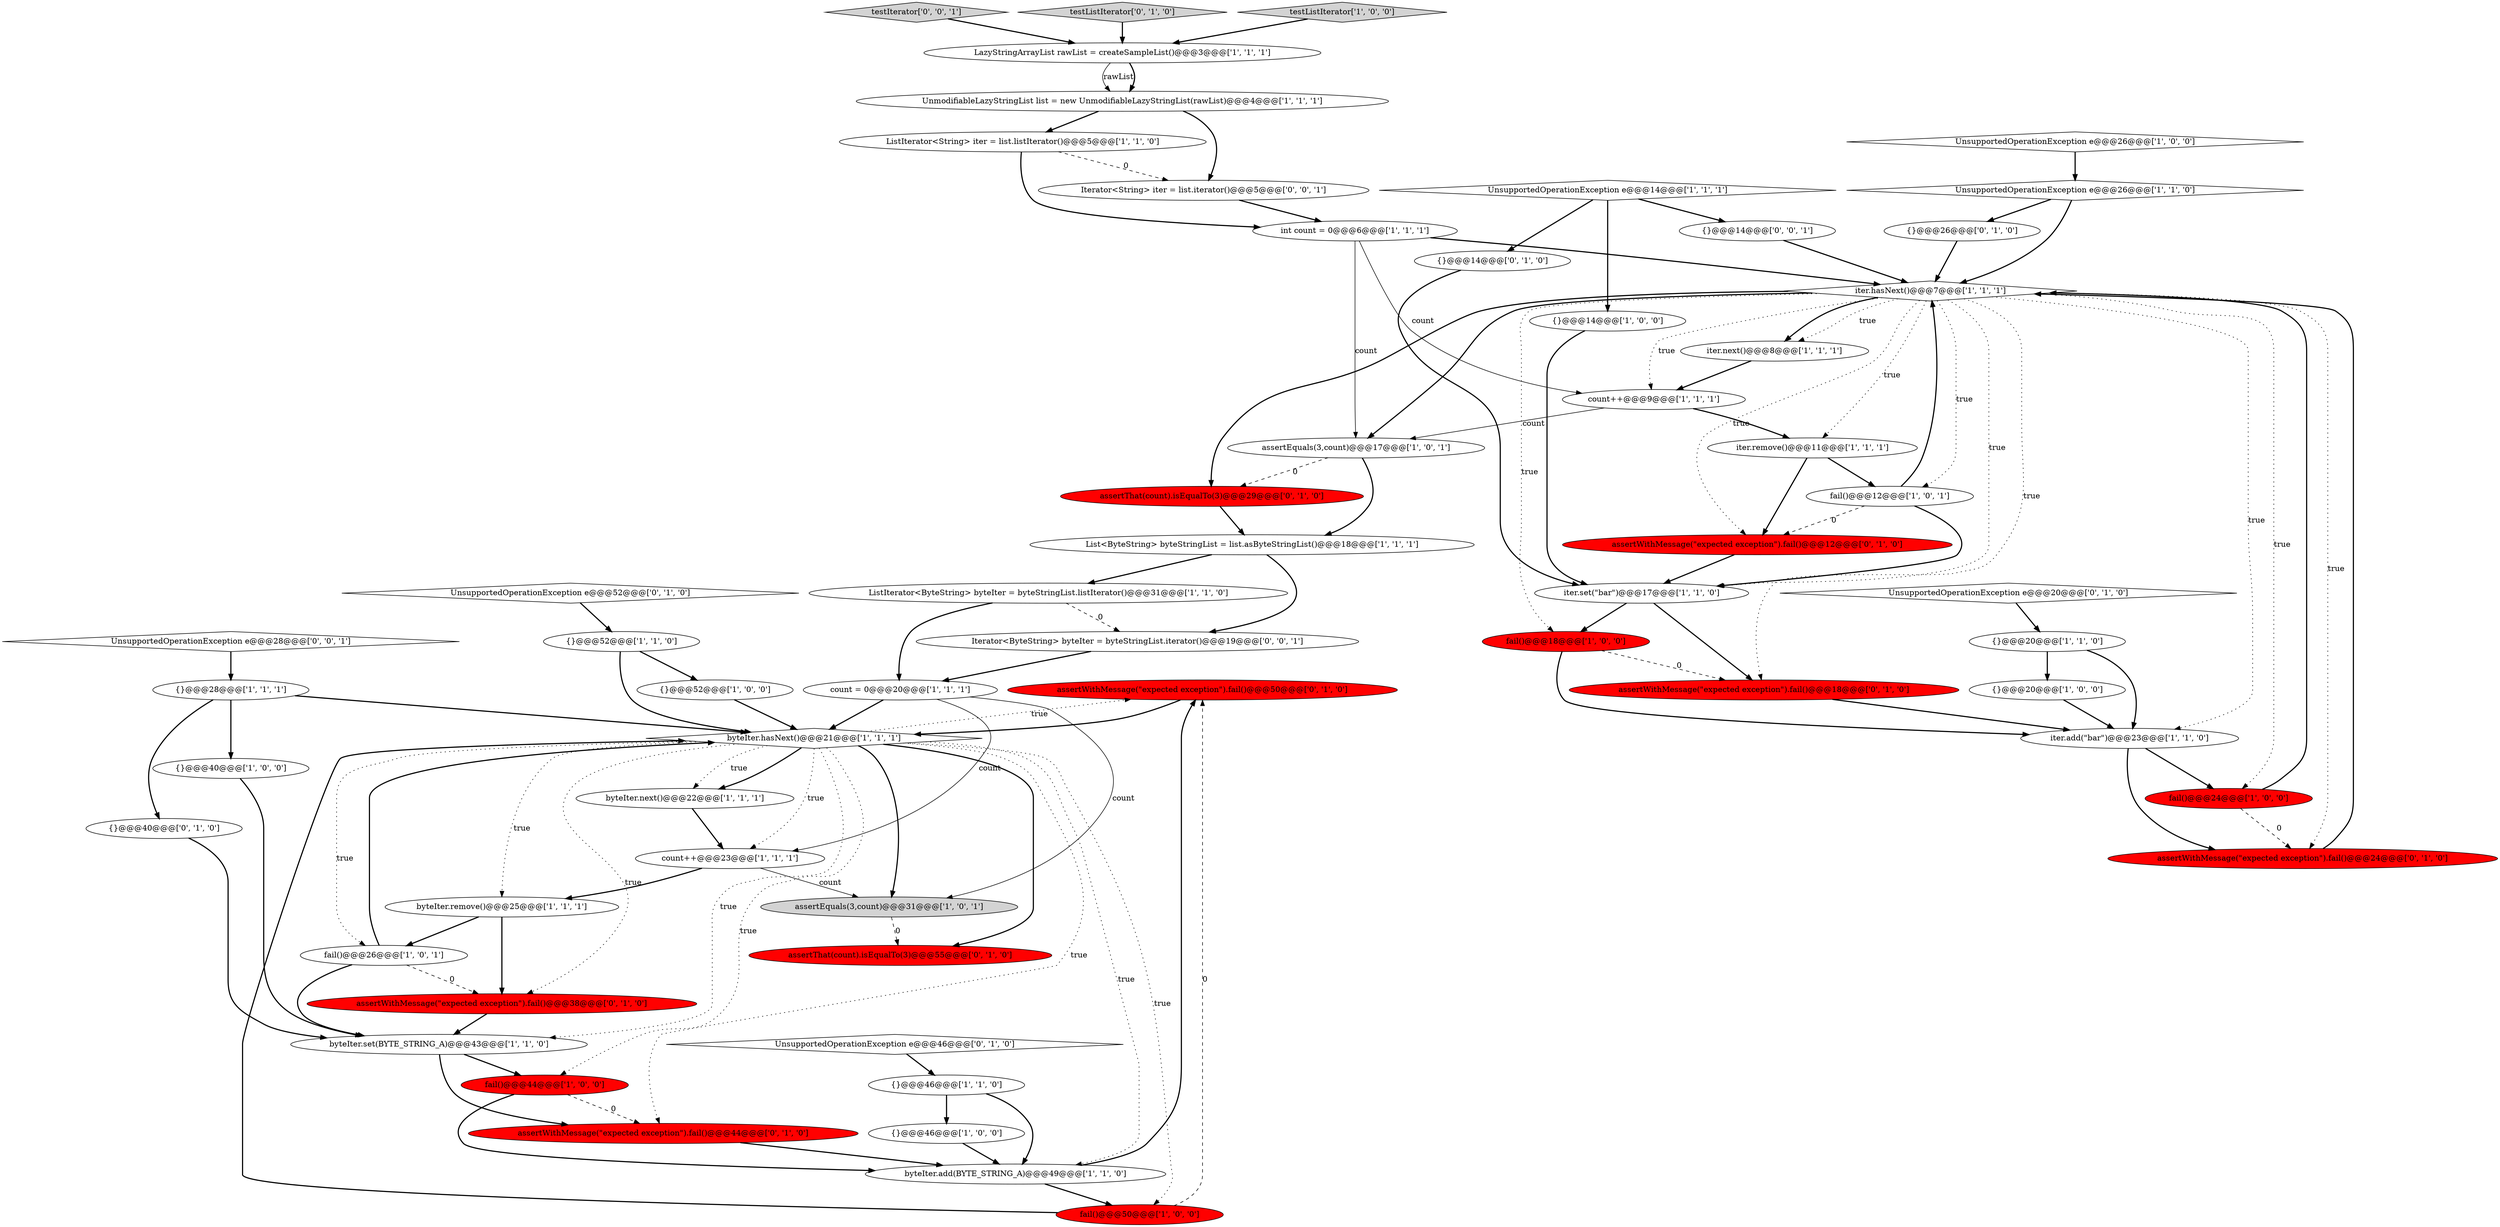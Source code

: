 digraph {
43 [style = filled, label = "assertWithMessage(\"expected exception\").fail()@@@50@@@['0', '1', '0']", fillcolor = red, shape = ellipse image = "AAA1AAABBB2BBB"];
15 [style = filled, label = "{}@@@40@@@['1', '0', '0']", fillcolor = white, shape = ellipse image = "AAA0AAABBB1BBB"];
14 [style = filled, label = "fail()@@@18@@@['1', '0', '0']", fillcolor = red, shape = ellipse image = "AAA1AAABBB1BBB"];
18 [style = filled, label = "iter.remove()@@@11@@@['1', '1', '1']", fillcolor = white, shape = ellipse image = "AAA0AAABBB1BBB"];
39 [style = filled, label = "int count = 0@@@6@@@['1', '1', '1']", fillcolor = white, shape = ellipse image = "AAA0AAABBB1BBB"];
20 [style = filled, label = "fail()@@@50@@@['1', '0', '0']", fillcolor = red, shape = ellipse image = "AAA1AAABBB1BBB"];
28 [style = filled, label = "{}@@@20@@@['1', '1', '0']", fillcolor = white, shape = ellipse image = "AAA0AAABBB1BBB"];
41 [style = filled, label = "assertWithMessage(\"expected exception\").fail()@@@12@@@['0', '1', '0']", fillcolor = red, shape = ellipse image = "AAA1AAABBB2BBB"];
42 [style = filled, label = "{}@@@14@@@['0', '1', '0']", fillcolor = white, shape = ellipse image = "AAA0AAABBB2BBB"];
58 [style = filled, label = "Iterator<ByteString> byteIter = byteStringList.iterator()@@@19@@@['0', '0', '1']", fillcolor = white, shape = ellipse image = "AAA0AAABBB3BBB"];
57 [style = filled, label = "testIterator['0', '0', '1']", fillcolor = lightgray, shape = diamond image = "AAA0AAABBB3BBB"];
29 [style = filled, label = "{}@@@46@@@['1', '1', '0']", fillcolor = white, shape = ellipse image = "AAA0AAABBB1BBB"];
35 [style = filled, label = "byteIter.hasNext()@@@21@@@['1', '1', '1']", fillcolor = white, shape = diamond image = "AAA0AAABBB1BBB"];
8 [style = filled, label = "UnsupportedOperationException e@@@26@@@['1', '1', '0']", fillcolor = white, shape = diamond image = "AAA0AAABBB1BBB"];
54 [style = filled, label = "testListIterator['0', '1', '0']", fillcolor = lightgray, shape = diamond image = "AAA0AAABBB2BBB"];
17 [style = filled, label = "ListIterator<String> iter = list.listIterator()@@@5@@@['1', '1', '0']", fillcolor = white, shape = ellipse image = "AAA0AAABBB1BBB"];
5 [style = filled, label = "UnsupportedOperationException e@@@26@@@['1', '0', '0']", fillcolor = white, shape = diamond image = "AAA0AAABBB1BBB"];
51 [style = filled, label = "assertWithMessage(\"expected exception\").fail()@@@24@@@['0', '1', '0']", fillcolor = red, shape = ellipse image = "AAA1AAABBB2BBB"];
2 [style = filled, label = "iter.set(\"bar\")@@@17@@@['1', '1', '0']", fillcolor = white, shape = ellipse image = "AAA0AAABBB1BBB"];
3 [style = filled, label = "byteIter.remove()@@@25@@@['1', '1', '1']", fillcolor = white, shape = ellipse image = "AAA0AAABBB1BBB"];
49 [style = filled, label = "assertThat(count).isEqualTo(3)@@@29@@@['0', '1', '0']", fillcolor = red, shape = ellipse image = "AAA1AAABBB2BBB"];
13 [style = filled, label = "{}@@@52@@@['1', '1', '0']", fillcolor = white, shape = ellipse image = "AAA0AAABBB1BBB"];
37 [style = filled, label = "iter.next()@@@8@@@['1', '1', '1']", fillcolor = white, shape = ellipse image = "AAA0AAABBB1BBB"];
16 [style = filled, label = "iter.hasNext()@@@7@@@['1', '1', '1']", fillcolor = white, shape = diamond image = "AAA0AAABBB1BBB"];
21 [style = filled, label = "fail()@@@26@@@['1', '0', '1']", fillcolor = white, shape = ellipse image = "AAA0AAABBB1BBB"];
34 [style = filled, label = "List<ByteString> byteStringList = list.asByteStringList()@@@18@@@['1', '1', '1']", fillcolor = white, shape = ellipse image = "AAA0AAABBB1BBB"];
1 [style = filled, label = "testListIterator['1', '0', '0']", fillcolor = lightgray, shape = diamond image = "AAA0AAABBB1BBB"];
30 [style = filled, label = "assertEquals(3,count)@@@31@@@['1', '0', '1']", fillcolor = lightgray, shape = ellipse image = "AAA0AAABBB1BBB"];
45 [style = filled, label = "{}@@@26@@@['0', '1', '0']", fillcolor = white, shape = ellipse image = "AAA0AAABBB2BBB"];
53 [style = filled, label = "assertThat(count).isEqualTo(3)@@@55@@@['0', '1', '0']", fillcolor = red, shape = ellipse image = "AAA1AAABBB2BBB"];
0 [style = filled, label = "byteIter.add(BYTE_STRING_A)@@@49@@@['1', '1', '0']", fillcolor = white, shape = ellipse image = "AAA0AAABBB1BBB"];
44 [style = filled, label = "assertWithMessage(\"expected exception\").fail()@@@18@@@['0', '1', '0']", fillcolor = red, shape = ellipse image = "AAA1AAABBB2BBB"];
31 [style = filled, label = "ListIterator<ByteString> byteIter = byteStringList.listIterator()@@@31@@@['1', '1', '0']", fillcolor = white, shape = ellipse image = "AAA0AAABBB1BBB"];
12 [style = filled, label = "{}@@@14@@@['1', '0', '0']", fillcolor = white, shape = ellipse image = "AAA0AAABBB1BBB"];
24 [style = filled, label = "UnmodifiableLazyStringList list = new UnmodifiableLazyStringList(rawList)@@@4@@@['1', '1', '1']", fillcolor = white, shape = ellipse image = "AAA0AAABBB1BBB"];
33 [style = filled, label = "count++@@@9@@@['1', '1', '1']", fillcolor = white, shape = ellipse image = "AAA0AAABBB1BBB"];
36 [style = filled, label = "iter.add(\"bar\")@@@23@@@['1', '1', '0']", fillcolor = white, shape = ellipse image = "AAA0AAABBB1BBB"];
6 [style = filled, label = "count = 0@@@20@@@['1', '1', '1']", fillcolor = white, shape = ellipse image = "AAA0AAABBB1BBB"];
11 [style = filled, label = "{}@@@52@@@['1', '0', '0']", fillcolor = white, shape = ellipse image = "AAA0AAABBB1BBB"];
32 [style = filled, label = "fail()@@@44@@@['1', '0', '0']", fillcolor = red, shape = ellipse image = "AAA1AAABBB1BBB"];
38 [style = filled, label = "UnsupportedOperationException e@@@14@@@['1', '1', '1']", fillcolor = white, shape = diamond image = "AAA0AAABBB1BBB"];
40 [style = filled, label = "UnsupportedOperationException e@@@52@@@['0', '1', '0']", fillcolor = white, shape = diamond image = "AAA0AAABBB2BBB"];
46 [style = filled, label = "{}@@@40@@@['0', '1', '0']", fillcolor = white, shape = ellipse image = "AAA0AAABBB2BBB"];
56 [style = filled, label = "UnsupportedOperationException e@@@28@@@['0', '0', '1']", fillcolor = white, shape = diamond image = "AAA0AAABBB3BBB"];
59 [style = filled, label = "Iterator<String> iter = list.iterator()@@@5@@@['0', '0', '1']", fillcolor = white, shape = ellipse image = "AAA0AAABBB3BBB"];
55 [style = filled, label = "{}@@@14@@@['0', '0', '1']", fillcolor = white, shape = ellipse image = "AAA0AAABBB3BBB"];
25 [style = filled, label = "{}@@@20@@@['1', '0', '0']", fillcolor = white, shape = ellipse image = "AAA0AAABBB1BBB"];
52 [style = filled, label = "assertWithMessage(\"expected exception\").fail()@@@38@@@['0', '1', '0']", fillcolor = red, shape = ellipse image = "AAA1AAABBB2BBB"];
4 [style = filled, label = "fail()@@@24@@@['1', '0', '0']", fillcolor = red, shape = ellipse image = "AAA1AAABBB1BBB"];
27 [style = filled, label = "assertEquals(3,count)@@@17@@@['1', '0', '1']", fillcolor = white, shape = ellipse image = "AAA0AAABBB1BBB"];
10 [style = filled, label = "{}@@@46@@@['1', '0', '0']", fillcolor = white, shape = ellipse image = "AAA0AAABBB1BBB"];
23 [style = filled, label = "{}@@@28@@@['1', '1', '1']", fillcolor = white, shape = ellipse image = "AAA0AAABBB1BBB"];
7 [style = filled, label = "LazyStringArrayList rawList = createSampleList()@@@3@@@['1', '1', '1']", fillcolor = white, shape = ellipse image = "AAA0AAABBB1BBB"];
22 [style = filled, label = "byteIter.set(BYTE_STRING_A)@@@43@@@['1', '1', '0']", fillcolor = white, shape = ellipse image = "AAA0AAABBB1BBB"];
47 [style = filled, label = "UnsupportedOperationException e@@@46@@@['0', '1', '0']", fillcolor = white, shape = diamond image = "AAA0AAABBB2BBB"];
9 [style = filled, label = "fail()@@@12@@@['1', '0', '1']", fillcolor = white, shape = ellipse image = "AAA0AAABBB1BBB"];
48 [style = filled, label = "UnsupportedOperationException e@@@20@@@['0', '1', '0']", fillcolor = white, shape = diamond image = "AAA0AAABBB2BBB"];
26 [style = filled, label = "count++@@@23@@@['1', '1', '1']", fillcolor = white, shape = ellipse image = "AAA0AAABBB1BBB"];
50 [style = filled, label = "assertWithMessage(\"expected exception\").fail()@@@44@@@['0', '1', '0']", fillcolor = red, shape = ellipse image = "AAA1AAABBB2BBB"];
19 [style = filled, label = "byteIter.next()@@@22@@@['1', '1', '1']", fillcolor = white, shape = ellipse image = "AAA0AAABBB1BBB"];
35->20 [style = dotted, label="true"];
8->16 [style = bold, label=""];
16->37 [style = bold, label=""];
16->9 [style = dotted, label="true"];
4->51 [style = dashed, label="0"];
17->59 [style = dashed, label="0"];
6->35 [style = bold, label=""];
21->52 [style = dashed, label="0"];
32->0 [style = bold, label=""];
29->0 [style = bold, label=""];
38->12 [style = bold, label=""];
35->26 [style = dotted, label="true"];
35->19 [style = dotted, label="true"];
38->42 [style = bold, label=""];
40->13 [style = bold, label=""];
9->16 [style = bold, label=""];
34->58 [style = bold, label=""];
39->33 [style = solid, label="count"];
12->2 [style = bold, label=""];
31->6 [style = bold, label=""];
33->18 [style = bold, label=""];
7->24 [style = solid, label="rawList"];
16->49 [style = bold, label=""];
43->35 [style = bold, label=""];
14->44 [style = dashed, label="0"];
2->44 [style = bold, label=""];
2->14 [style = bold, label=""];
24->17 [style = bold, label=""];
28->25 [style = bold, label=""];
9->41 [style = dashed, label="0"];
35->22 [style = dotted, label="true"];
21->35 [style = bold, label=""];
37->33 [style = bold, label=""];
16->41 [style = dotted, label="true"];
4->16 [style = bold, label=""];
38->55 [style = bold, label=""];
24->59 [style = bold, label=""];
31->58 [style = dashed, label="0"];
42->2 [style = bold, label=""];
28->36 [style = bold, label=""];
9->2 [style = bold, label=""];
25->36 [style = bold, label=""];
36->4 [style = bold, label=""];
22->50 [style = bold, label=""];
16->44 [style = dotted, label="true"];
34->31 [style = bold, label=""];
22->32 [style = bold, label=""];
35->21 [style = dotted, label="true"];
59->39 [style = bold, label=""];
51->16 [style = bold, label=""];
16->4 [style = dotted, label="true"];
41->2 [style = bold, label=""];
13->11 [style = bold, label=""];
16->33 [style = dotted, label="true"];
23->35 [style = bold, label=""];
6->30 [style = solid, label="count"];
7->24 [style = bold, label=""];
6->26 [style = solid, label="count"];
21->22 [style = bold, label=""];
19->26 [style = bold, label=""];
17->39 [style = bold, label=""];
10->0 [style = bold, label=""];
57->7 [style = bold, label=""];
16->14 [style = dotted, label="true"];
18->9 [style = bold, label=""];
56->23 [style = bold, label=""];
0->20 [style = bold, label=""];
18->41 [style = bold, label=""];
48->28 [style = bold, label=""];
14->36 [style = bold, label=""];
16->18 [style = dotted, label="true"];
36->51 [style = bold, label=""];
39->16 [style = bold, label=""];
54->7 [style = bold, label=""];
16->27 [style = bold, label=""];
26->3 [style = bold, label=""];
0->43 [style = bold, label=""];
23->15 [style = bold, label=""];
16->36 [style = dotted, label="true"];
45->16 [style = bold, label=""];
52->22 [style = bold, label=""];
16->51 [style = dotted, label="true"];
1->7 [style = bold, label=""];
15->22 [style = bold, label=""];
47->29 [style = bold, label=""];
27->34 [style = bold, label=""];
33->27 [style = solid, label="count"];
50->0 [style = bold, label=""];
8->45 [style = bold, label=""];
32->50 [style = dashed, label="0"];
29->10 [style = bold, label=""];
3->21 [style = bold, label=""];
35->0 [style = dotted, label="true"];
55->16 [style = bold, label=""];
35->43 [style = dotted, label="true"];
35->30 [style = bold, label=""];
20->43 [style = dashed, label="0"];
35->53 [style = bold, label=""];
46->22 [style = bold, label=""];
5->8 [style = bold, label=""];
16->37 [style = dotted, label="true"];
44->36 [style = bold, label=""];
16->2 [style = dotted, label="true"];
3->52 [style = bold, label=""];
27->49 [style = dashed, label="0"];
35->52 [style = dotted, label="true"];
35->3 [style = dotted, label="true"];
35->19 [style = bold, label=""];
23->46 [style = bold, label=""];
39->27 [style = solid, label="count"];
49->34 [style = bold, label=""];
30->53 [style = dashed, label="0"];
11->35 [style = bold, label=""];
26->30 [style = solid, label="count"];
58->6 [style = bold, label=""];
35->50 [style = dotted, label="true"];
20->35 [style = bold, label=""];
13->35 [style = bold, label=""];
35->32 [style = dotted, label="true"];
}
